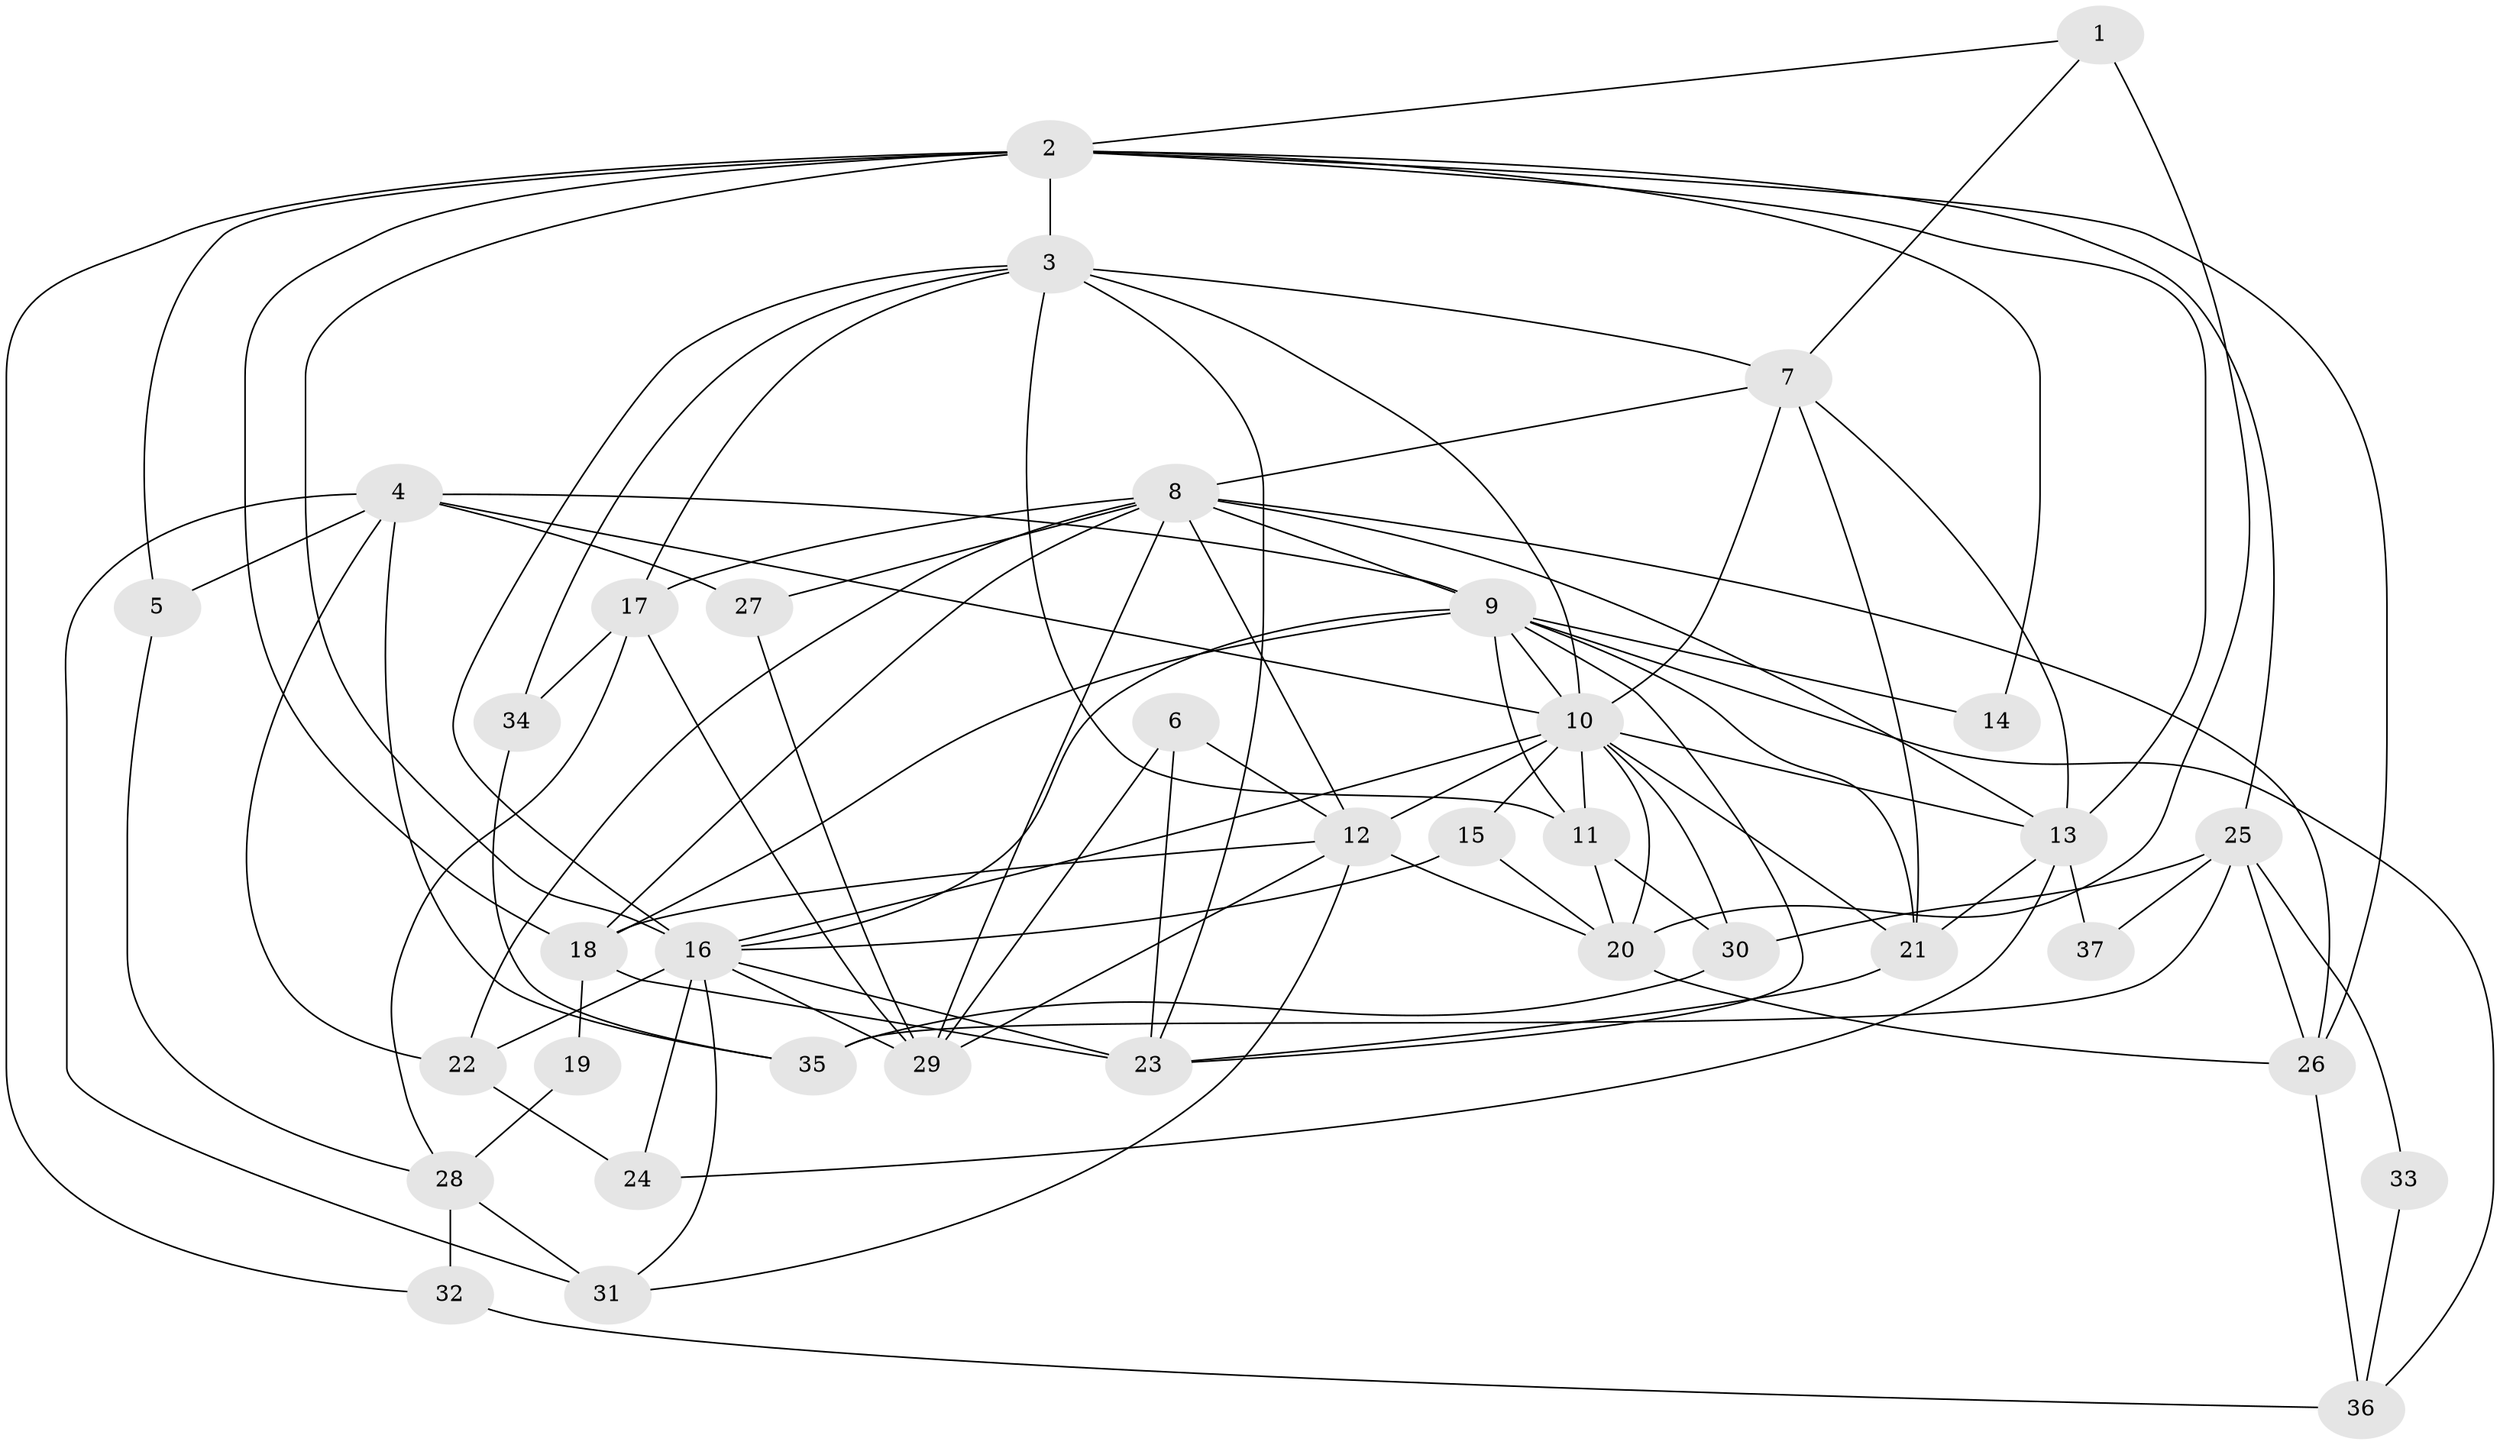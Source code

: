 // original degree distribution, {3: 0.3424657534246575, 12: 0.0136986301369863, 5: 0.1643835616438356, 2: 0.1095890410958904, 4: 0.2465753424657534, 7: 0.0410958904109589, 6: 0.0821917808219178}
// Generated by graph-tools (version 1.1) at 2025/36/03/09/25 02:36:11]
// undirected, 37 vertices, 97 edges
graph export_dot {
graph [start="1"]
  node [color=gray90,style=filled];
  1;
  2;
  3;
  4;
  5;
  6;
  7;
  8;
  9;
  10;
  11;
  12;
  13;
  14;
  15;
  16;
  17;
  18;
  19;
  20;
  21;
  22;
  23;
  24;
  25;
  26;
  27;
  28;
  29;
  30;
  31;
  32;
  33;
  34;
  35;
  36;
  37;
  1 -- 2 [weight=1.0];
  1 -- 7 [weight=1.0];
  1 -- 20 [weight=1.0];
  2 -- 3 [weight=2.0];
  2 -- 5 [weight=1.0];
  2 -- 13 [weight=1.0];
  2 -- 14 [weight=1.0];
  2 -- 16 [weight=2.0];
  2 -- 18 [weight=1.0];
  2 -- 25 [weight=1.0];
  2 -- 26 [weight=1.0];
  2 -- 32 [weight=1.0];
  3 -- 7 [weight=1.0];
  3 -- 10 [weight=1.0];
  3 -- 11 [weight=1.0];
  3 -- 16 [weight=1.0];
  3 -- 17 [weight=1.0];
  3 -- 23 [weight=2.0];
  3 -- 34 [weight=1.0];
  4 -- 5 [weight=1.0];
  4 -- 9 [weight=1.0];
  4 -- 10 [weight=1.0];
  4 -- 22 [weight=1.0];
  4 -- 27 [weight=1.0];
  4 -- 31 [weight=1.0];
  4 -- 35 [weight=2.0];
  5 -- 28 [weight=1.0];
  6 -- 12 [weight=1.0];
  6 -- 23 [weight=1.0];
  6 -- 29 [weight=1.0];
  7 -- 8 [weight=1.0];
  7 -- 10 [weight=1.0];
  7 -- 13 [weight=2.0];
  7 -- 21 [weight=1.0];
  8 -- 9 [weight=2.0];
  8 -- 12 [weight=1.0];
  8 -- 13 [weight=1.0];
  8 -- 17 [weight=1.0];
  8 -- 18 [weight=1.0];
  8 -- 22 [weight=1.0];
  8 -- 26 [weight=1.0];
  8 -- 27 [weight=1.0];
  8 -- 29 [weight=1.0];
  9 -- 10 [weight=1.0];
  9 -- 11 [weight=1.0];
  9 -- 14 [weight=1.0];
  9 -- 16 [weight=1.0];
  9 -- 18 [weight=1.0];
  9 -- 21 [weight=1.0];
  9 -- 23 [weight=1.0];
  9 -- 36 [weight=1.0];
  10 -- 11 [weight=1.0];
  10 -- 12 [weight=1.0];
  10 -- 13 [weight=1.0];
  10 -- 15 [weight=1.0];
  10 -- 16 [weight=1.0];
  10 -- 20 [weight=2.0];
  10 -- 21 [weight=2.0];
  10 -- 30 [weight=1.0];
  11 -- 20 [weight=1.0];
  11 -- 30 [weight=1.0];
  12 -- 18 [weight=1.0];
  12 -- 20 [weight=1.0];
  12 -- 29 [weight=1.0];
  12 -- 31 [weight=1.0];
  13 -- 21 [weight=1.0];
  13 -- 24 [weight=1.0];
  13 -- 37 [weight=1.0];
  15 -- 16 [weight=2.0];
  15 -- 20 [weight=1.0];
  16 -- 22 [weight=1.0];
  16 -- 23 [weight=2.0];
  16 -- 24 [weight=1.0];
  16 -- 29 [weight=1.0];
  16 -- 31 [weight=1.0];
  17 -- 28 [weight=1.0];
  17 -- 29 [weight=1.0];
  17 -- 34 [weight=1.0];
  18 -- 19 [weight=1.0];
  18 -- 23 [weight=1.0];
  19 -- 28 [weight=1.0];
  20 -- 26 [weight=1.0];
  21 -- 23 [weight=1.0];
  22 -- 24 [weight=1.0];
  25 -- 26 [weight=1.0];
  25 -- 30 [weight=1.0];
  25 -- 33 [weight=1.0];
  25 -- 35 [weight=1.0];
  25 -- 37 [weight=1.0];
  26 -- 36 [weight=1.0];
  27 -- 29 [weight=1.0];
  28 -- 31 [weight=1.0];
  28 -- 32 [weight=1.0];
  30 -- 35 [weight=1.0];
  32 -- 36 [weight=1.0];
  33 -- 36 [weight=1.0];
  34 -- 35 [weight=1.0];
}
